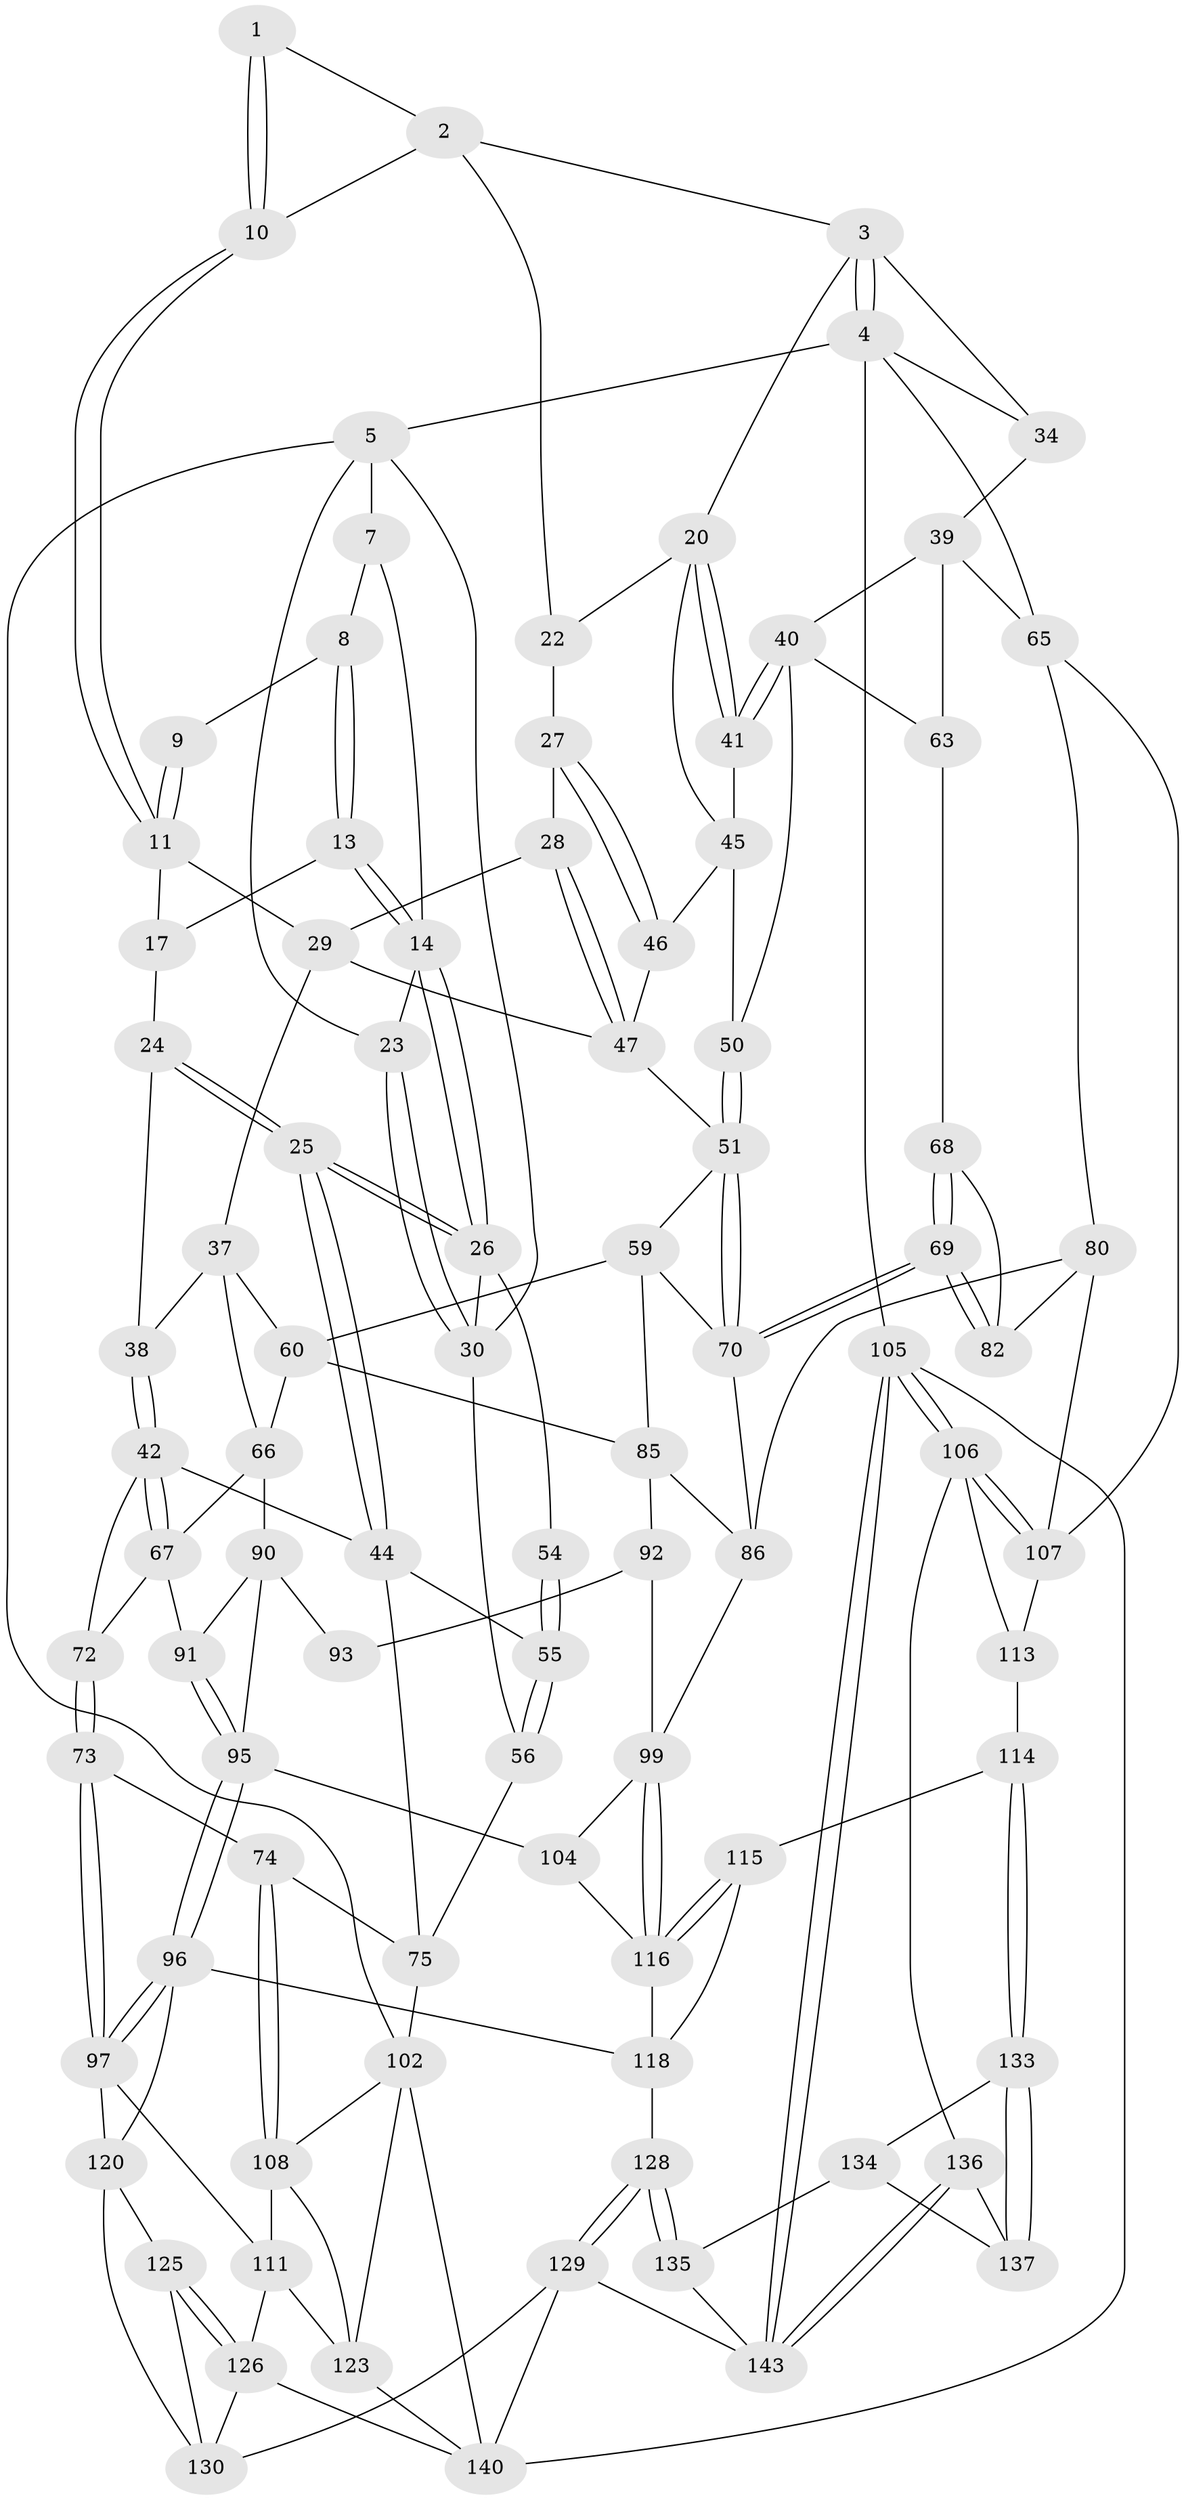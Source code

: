 // Generated by graph-tools (version 1.1) at 2025/24/03/03/25 07:24:33]
// undirected, 90 vertices, 200 edges
graph export_dot {
graph [start="1"]
  node [color=gray90,style=filled];
  1 [pos="+0.48872304220955853+0"];
  2 [pos="+0.7733457561226169+0",super="+12"];
  3 [pos="+0.808174207683003+0",super="+19"];
  4 [pos="+1+0",super="+35"];
  5 [pos="+0+0",super="+6"];
  7 [pos="+0.18512862800874597+0"];
  8 [pos="+0.33063940128055647+0"];
  9 [pos="+0.43821607461865636+0"];
  10 [pos="+0.5661978820517185+0.05945572239749816"];
  11 [pos="+0.511917887389196+0.08714359645522209",super="+16"];
  13 [pos="+0.3326091109471187+0"];
  14 [pos="+0.22795259423711514+0.1382623019447541",super="+15"];
  17 [pos="+0.47661263580358015+0.10976785810392978",super="+18"];
  20 [pos="+0.7390320135588754+0.10850984366905699",super="+21"];
  22 [pos="+0.6389739241284835+0.1101244979618656"];
  23 [pos="+0.14473712640726555+0.09476564982729113"];
  24 [pos="+0.367016336401192+0.12128881852051861",super="+33"];
  25 [pos="+0.28213482091054926+0.23213535813017605"];
  26 [pos="+0.2400961160139739+0.19467568896986404",super="+32"];
  27 [pos="+0.5897360000322535+0.14987051341802746"];
  28 [pos="+0.5450918183164524+0.1593261536603956"];
  29 [pos="+0.4923139787770205+0.11153881148087376",super="+36"];
  30 [pos="+0+0.10633813328870934",super="+31"];
  34 [pos="+0.8853824142927158+0.1129813108280281"];
  37 [pos="+0.47209109874819943+0.25450229613613784",super="+61"];
  38 [pos="+0.4023118650693259+0.2520684835185324"];
  39 [pos="+0.8806923138706226+0.2155770537513256",super="+62"];
  40 [pos="+0.8542097937994352+0.2215066752880465",super="+53"];
  41 [pos="+0.8062017436606963+0.20699402290677696"];
  42 [pos="+0.34656505741134+0.27517389999931746",super="+43"];
  44 [pos="+0.29538318866957514+0.2545656063111661",super="+57"];
  45 [pos="+0.6939843408191869+0.18101181396995505",super="+49"];
  46 [pos="+0.6145316458809379+0.22782544070138755"];
  47 [pos="+0.5384884261781926+0.22600220220775186",super="+48"];
  50 [pos="+0.7181593910966247+0.28930816966293654"];
  51 [pos="+0.65364286109713+0.3396352152783208",super="+52"];
  54 [pos="+0.13131038488588392+0.24671644808172935"];
  55 [pos="+0+0.29549321024866365",super="+58"];
  56 [pos="+0+0.27882873809112824"];
  59 [pos="+0.5934733849760051+0.3537708744824577",super="+78"];
  60 [pos="+0.5438765120588819+0.3617449475586749",super="+83"];
  63 [pos="+0.8984141733063047+0.34829928669178",super="+64"];
  65 [pos="+1+0.33677393065828126",super="+79"];
  66 [pos="+0.4319904921354062+0.41648703463954373",super="+84"];
  67 [pos="+0.4240836712344923+0.41740340512775076",super="+76"];
  68 [pos="+0.7744858069022718+0.32211524243999196",super="+71"];
  69 [pos="+0.7531152398054415+0.43337127816617665"];
  70 [pos="+0.7022714581426424+0.4111545500032105",super="+77"];
  72 [pos="+0.2712152769443088+0.5165985158130664"];
  73 [pos="+0.2617094142916004+0.5227539928375052"];
  74 [pos="+0.20757456572873598+0.515937347255749"];
  75 [pos="+0.1811296595862099+0.4932170905362461",super="+89"];
  80 [pos="+0.8607952224758194+0.5712300572853029",super="+81"];
  82 [pos="+0.8220528371960232+0.49103813267730234"];
  85 [pos="+0.5804429743780251+0.4928354160686635",super="+87"];
  86 [pos="+0.6496544746244719+0.5265620898614102",super="+88"];
  90 [pos="+0.5306663029513765+0.5214241431415929",super="+94"];
  91 [pos="+0.397044768270463+0.49327641083754215"];
  92 [pos="+0.6133997224182177+0.5482441343896617",super="+101"];
  93 [pos="+0.5779770074817352+0.5718701859362608"];
  95 [pos="+0.47678441646279557+0.6307773197101423",super="+98"];
  96 [pos="+0.4223084039535607+0.7025101959095374",super="+119"];
  97 [pos="+0.33616592909401294+0.6737526594986056",super="+110"];
  99 [pos="+0.6641588303064343+0.6644311003032662",super="+100"];
  102 [pos="+0+0.6681559789512854",super="+103"];
  104 [pos="+0.5666671490554356+0.6500153691007754"];
  105 [pos="+1+1"];
  106 [pos="+1+0.826950097096597",super="+132"];
  107 [pos="+1+0.6481365849674493",super="+112"];
  108 [pos="+0.12435394838458978+0.6983844814653944",super="+109"];
  111 [pos="+0.19394968251864816+0.7384095351448294",super="+122"];
  113 [pos="+0.8624797550156091+0.7727214105843841"];
  114 [pos="+0.8423003770073981+0.7876308649192465"];
  115 [pos="+0.6751409433752802+0.7747787363358734"];
  116 [pos="+0.6708462058259963+0.7694187412490093",super="+117"];
  118 [pos="+0.48890501275570686+0.7841303133947952",super="+127"];
  120 [pos="+0.4182235551899404+0.8311521392629061",super="+121"];
  123 [pos="+0.11273575996282216+0.9186585466517236",super="+124"];
  125 [pos="+0.26591152812403346+0.8938449060559984"];
  126 [pos="+0.26146139202832896+0.8990263054003252",super="+139"];
  128 [pos="+0.6356513663563536+0.9659962955270043"];
  129 [pos="+0.5962334829360818+1",super="+145"];
  130 [pos="+0.4161938981138607+0.8608301929974853",super="+131"];
  133 [pos="+0.8357256351107395+0.8207570903229869"];
  134 [pos="+0.7970204228566449+0.880367637375252",super="+138"];
  135 [pos="+0.7404791253375391+0.9328568112914107",super="+142"];
  136 [pos="+0.929367424504121+0.9549604229052171"];
  137 [pos="+0.8787598569078274+0.9398471756324334"];
  140 [pos="+0.32123939098120796+1",super="+141"];
  143 [pos="+1+1",super="+144"];
  1 -- 2;
  1 -- 10;
  1 -- 10;
  2 -- 3;
  2 -- 10;
  2 -- 22;
  3 -- 4;
  3 -- 4;
  3 -- 34;
  3 -- 20;
  4 -- 5;
  4 -- 105;
  4 -- 65;
  4 -- 34;
  5 -- 30;
  5 -- 102;
  5 -- 7;
  5 -- 23;
  7 -- 8;
  7 -- 14;
  8 -- 9;
  8 -- 13;
  8 -- 13;
  9 -- 11;
  9 -- 11;
  10 -- 11;
  10 -- 11;
  11 -- 17;
  11 -- 29;
  13 -- 14;
  13 -- 14;
  13 -- 17;
  14 -- 26;
  14 -- 26;
  14 -- 23;
  17 -- 24 [weight=2];
  20 -- 41;
  20 -- 41;
  20 -- 45;
  20 -- 22;
  22 -- 27;
  23 -- 30;
  23 -- 30;
  24 -- 25;
  24 -- 25;
  24 -- 38;
  25 -- 26;
  25 -- 26;
  25 -- 44;
  25 -- 44;
  26 -- 54;
  26 -- 30;
  27 -- 28;
  27 -- 46;
  27 -- 46;
  28 -- 29;
  28 -- 47;
  28 -- 47;
  29 -- 37;
  29 -- 47;
  30 -- 56;
  34 -- 39;
  37 -- 38;
  37 -- 66;
  37 -- 60;
  38 -- 42;
  38 -- 42;
  39 -- 40;
  39 -- 65;
  39 -- 63;
  40 -- 41;
  40 -- 41;
  40 -- 50;
  40 -- 63;
  41 -- 45;
  42 -- 67;
  42 -- 67;
  42 -- 72;
  42 -- 44;
  44 -- 75;
  44 -- 55;
  45 -- 46;
  45 -- 50;
  46 -- 47;
  47 -- 51;
  50 -- 51;
  50 -- 51;
  51 -- 70;
  51 -- 70;
  51 -- 59;
  54 -- 55 [weight=2];
  54 -- 55;
  55 -- 56;
  55 -- 56;
  56 -- 75;
  59 -- 60;
  59 -- 85;
  59 -- 70;
  60 -- 85;
  60 -- 66;
  63 -- 68 [weight=2];
  65 -- 80;
  65 -- 107;
  66 -- 67;
  66 -- 90;
  67 -- 72;
  67 -- 91;
  68 -- 69;
  68 -- 69;
  68 -- 82;
  69 -- 70;
  69 -- 70;
  69 -- 82;
  69 -- 82;
  70 -- 86;
  72 -- 73;
  72 -- 73;
  73 -- 74;
  73 -- 97;
  73 -- 97;
  74 -- 75;
  74 -- 108;
  74 -- 108;
  75 -- 102;
  80 -- 107;
  80 -- 82;
  80 -- 86;
  85 -- 92;
  85 -- 86;
  86 -- 99;
  90 -- 91;
  90 -- 93;
  90 -- 95;
  91 -- 95;
  91 -- 95;
  92 -- 93 [weight=2];
  92 -- 99;
  95 -- 96;
  95 -- 96;
  95 -- 104;
  96 -- 97;
  96 -- 97;
  96 -- 120;
  96 -- 118;
  97 -- 111;
  97 -- 120;
  99 -- 116;
  99 -- 116;
  99 -- 104;
  102 -- 123;
  102 -- 108;
  102 -- 140;
  104 -- 116;
  105 -- 106;
  105 -- 106;
  105 -- 143;
  105 -- 143;
  105 -- 140;
  106 -- 107;
  106 -- 107;
  106 -- 136;
  106 -- 113;
  107 -- 113;
  108 -- 111;
  108 -- 123;
  111 -- 123;
  111 -- 126;
  113 -- 114;
  114 -- 115;
  114 -- 133;
  114 -- 133;
  115 -- 116;
  115 -- 116;
  115 -- 118;
  116 -- 118;
  118 -- 128;
  120 -- 125;
  120 -- 130;
  123 -- 140;
  125 -- 126;
  125 -- 126;
  125 -- 130;
  126 -- 130;
  126 -- 140;
  128 -- 129;
  128 -- 129;
  128 -- 135;
  128 -- 135;
  129 -- 130;
  129 -- 140;
  129 -- 143;
  133 -- 134;
  133 -- 137;
  133 -- 137;
  134 -- 135 [weight=2];
  134 -- 137;
  135 -- 143;
  136 -- 137;
  136 -- 143;
  136 -- 143;
}
